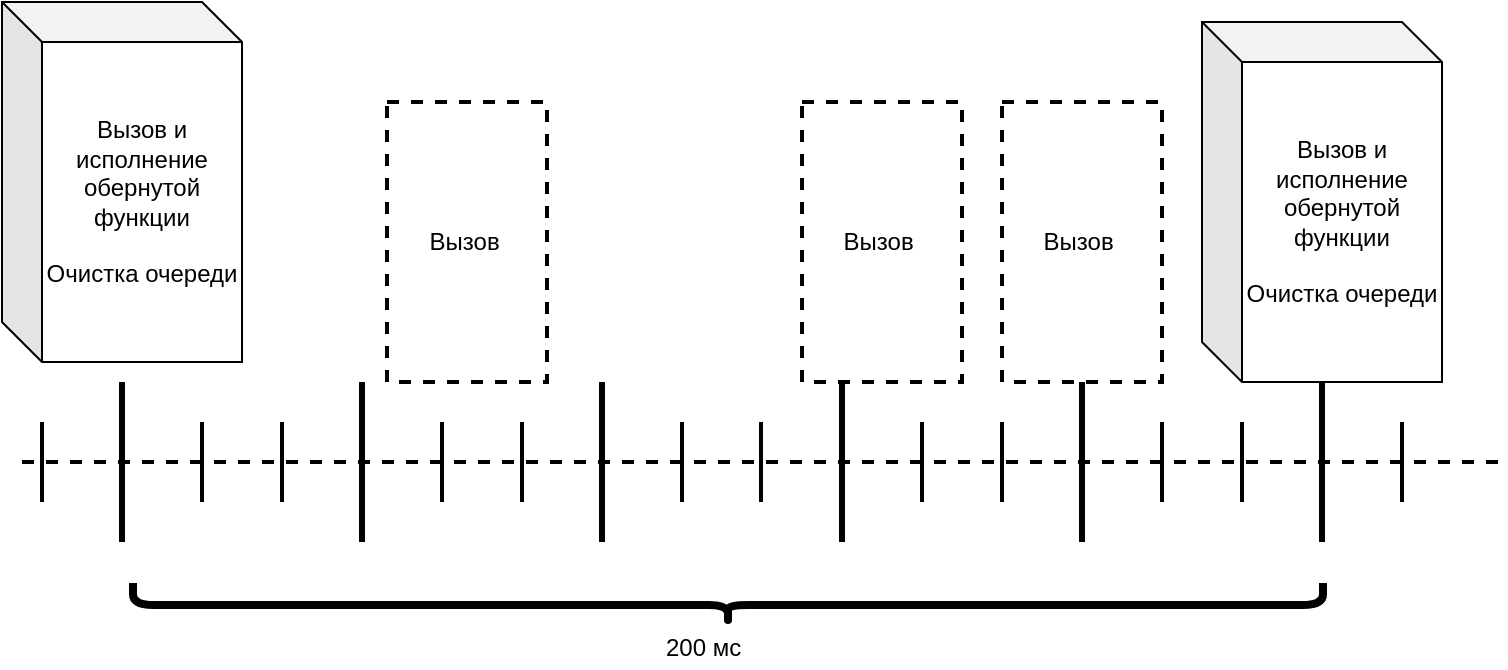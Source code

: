 <mxfile version="10.7.1" type="device"><diagram id="vzSekI6yQnqHCfxrjbd4" name="Page-1"><mxGraphModel dx="1394" dy="747" grid="1" gridSize="10" guides="1" tooltips="1" connect="1" arrows="1" fold="1" page="1" pageScale="1" pageWidth="827" pageHeight="1169" math="0" shadow="0"><root><mxCell id="0"/><mxCell id="1" parent="0"/><mxCell id="IEjyLDN06uqT03dMmVf8-2" value="" style="endArrow=none;dashed=1;html=1;strokeWidth=2;" edge="1" parent="1"><mxGeometry width="50" height="50" relative="1" as="geometry"><mxPoint x="30" y="260" as="sourcePoint"/><mxPoint x="770" y="260" as="targetPoint"/></mxGeometry></mxCell><mxCell id="IEjyLDN06uqT03dMmVf8-5" value="" style="endArrow=none;html=1;strokeWidth=3;" edge="1" parent="1"><mxGeometry width="50" height="50" relative="1" as="geometry"><mxPoint x="80" y="220" as="sourcePoint"/><mxPoint x="80" y="300" as="targetPoint"/></mxGeometry></mxCell><mxCell id="IEjyLDN06uqT03dMmVf8-7" value="" style="endArrow=none;html=1;strokeWidth=3;" edge="1" parent="1"><mxGeometry width="50" height="50" relative="1" as="geometry"><mxPoint x="200" y="220" as="sourcePoint"/><mxPoint x="200" y="300" as="targetPoint"/></mxGeometry></mxCell><mxCell id="IEjyLDN06uqT03dMmVf8-8" value="" style="endArrow=none;html=1;strokeWidth=3;" edge="1" parent="1"><mxGeometry width="50" height="50" relative="1" as="geometry"><mxPoint x="320" y="220" as="sourcePoint"/><mxPoint x="320" y="300" as="targetPoint"/></mxGeometry></mxCell><mxCell id="IEjyLDN06uqT03dMmVf8-9" value="" style="endArrow=none;html=1;strokeWidth=3;" edge="1" parent="1"><mxGeometry width="50" height="50" relative="1" as="geometry"><mxPoint x="440" y="220" as="sourcePoint"/><mxPoint x="440" y="300" as="targetPoint"/></mxGeometry></mxCell><mxCell id="IEjyLDN06uqT03dMmVf8-10" value="" style="endArrow=none;html=1;strokeWidth=3;" edge="1" parent="1"><mxGeometry width="50" height="50" relative="1" as="geometry"><mxPoint x="560" y="220" as="sourcePoint"/><mxPoint x="560" y="300" as="targetPoint"/></mxGeometry></mxCell><mxCell id="IEjyLDN06uqT03dMmVf8-11" value="" style="endArrow=none;html=1;strokeWidth=3;" edge="1" parent="1"><mxGeometry width="50" height="50" relative="1" as="geometry"><mxPoint x="680" y="220" as="sourcePoint"/><mxPoint x="680" y="300" as="targetPoint"/></mxGeometry></mxCell><mxCell id="IEjyLDN06uqT03dMmVf8-13" value="Вызов и исполнение&lt;br&gt;обернутой функции&lt;br&gt;&lt;br&gt;Очистка очереди&lt;br&gt;" style="shape=cube;whiteSpace=wrap;html=1;boundedLbl=1;backgroundOutline=1;darkOpacity=0.05;darkOpacity2=0.1;" vertex="1" parent="1"><mxGeometry x="20" y="30" width="120" height="180" as="geometry"/></mxCell><mxCell id="IEjyLDN06uqT03dMmVf8-14" value="" style="shape=curlyBracket;whiteSpace=wrap;html=1;rounded=1;rotation=-90;strokeWidth=4;size=0.45;" vertex="1" parent="1"><mxGeometry x="373" y="33" width="20" height="595" as="geometry"/></mxCell><mxCell id="IEjyLDN06uqT03dMmVf8-15" value="Вызов&amp;nbsp;" style="rounded=0;whiteSpace=wrap;html=1;strokeWidth=2;dashed=1;" vertex="1" parent="1"><mxGeometry x="212.5" y="80" width="80" height="140" as="geometry"/></mxCell><mxCell id="IEjyLDN06uqT03dMmVf8-16" value="Вызов&amp;nbsp;" style="rounded=0;whiteSpace=wrap;html=1;strokeWidth=2;dashed=1;" vertex="1" parent="1"><mxGeometry x="420" y="80" width="80" height="140" as="geometry"/></mxCell><mxCell id="IEjyLDN06uqT03dMmVf8-17" value="Вызов и исполнение&lt;br&gt;обернутой функции&lt;br&gt;&lt;br&gt;Очистка очереди&lt;br&gt;" style="shape=cube;whiteSpace=wrap;html=1;boundedLbl=1;backgroundOutline=1;darkOpacity=0.05;darkOpacity2=0.1;" vertex="1" parent="1"><mxGeometry x="620" y="40" width="120" height="180" as="geometry"/></mxCell><mxCell id="IEjyLDN06uqT03dMmVf8-18" value="Вызов&amp;nbsp;" style="rounded=0;whiteSpace=wrap;html=1;strokeWidth=2;dashed=1;" vertex="1" parent="1"><mxGeometry x="520" y="80" width="80" height="140" as="geometry"/></mxCell><mxCell id="IEjyLDN06uqT03dMmVf8-19" value="200 мс" style="text;html=1;resizable=0;points=[];autosize=1;align=left;verticalAlign=top;spacingTop=-4;" vertex="1" parent="1"><mxGeometry x="350" y="343" width="50" height="20" as="geometry"/></mxCell><mxCell id="IEjyLDN06uqT03dMmVf8-20" value="" style="endArrow=none;html=1;strokeWidth=2;" edge="1" parent="1"><mxGeometry width="50" height="50" relative="1" as="geometry"><mxPoint x="120" y="240" as="sourcePoint"/><mxPoint x="120" y="280" as="targetPoint"/></mxGeometry></mxCell><mxCell id="IEjyLDN06uqT03dMmVf8-24" value="" style="endArrow=none;html=1;strokeWidth=2;" edge="1" parent="1"><mxGeometry width="50" height="50" relative="1" as="geometry"><mxPoint x="160" y="240" as="sourcePoint"/><mxPoint x="160" y="280" as="targetPoint"/></mxGeometry></mxCell><mxCell id="IEjyLDN06uqT03dMmVf8-25" value="" style="endArrow=none;html=1;strokeWidth=2;" edge="1" parent="1"><mxGeometry width="50" height="50" relative="1" as="geometry"><mxPoint x="240" y="240" as="sourcePoint"/><mxPoint x="240" y="280" as="targetPoint"/></mxGeometry></mxCell><mxCell id="IEjyLDN06uqT03dMmVf8-26" value="" style="endArrow=none;html=1;strokeWidth=2;" edge="1" parent="1"><mxGeometry width="50" height="50" relative="1" as="geometry"><mxPoint x="280" y="240" as="sourcePoint"/><mxPoint x="280" y="280" as="targetPoint"/></mxGeometry></mxCell><mxCell id="IEjyLDN06uqT03dMmVf8-27" value="" style="endArrow=none;html=1;strokeWidth=2;" edge="1" parent="1"><mxGeometry width="50" height="50" relative="1" as="geometry"><mxPoint x="360" y="240" as="sourcePoint"/><mxPoint x="360" y="280" as="targetPoint"/></mxGeometry></mxCell><mxCell id="IEjyLDN06uqT03dMmVf8-28" value="" style="endArrow=none;html=1;strokeWidth=2;" edge="1" parent="1"><mxGeometry width="50" height="50" relative="1" as="geometry"><mxPoint x="399.5" y="240" as="sourcePoint"/><mxPoint x="399.5" y="280" as="targetPoint"/></mxGeometry></mxCell><mxCell id="IEjyLDN06uqT03dMmVf8-29" value="" style="endArrow=none;html=1;strokeWidth=2;" edge="1" parent="1"><mxGeometry width="50" height="50" relative="1" as="geometry"><mxPoint x="480" y="240" as="sourcePoint"/><mxPoint x="480" y="280" as="targetPoint"/></mxGeometry></mxCell><mxCell id="IEjyLDN06uqT03dMmVf8-32" value="" style="endArrow=none;html=1;strokeWidth=2;" edge="1" parent="1"><mxGeometry width="50" height="50" relative="1" as="geometry"><mxPoint x="520" y="240" as="sourcePoint"/><mxPoint x="520" y="280" as="targetPoint"/></mxGeometry></mxCell><mxCell id="IEjyLDN06uqT03dMmVf8-33" value="" style="endArrow=none;html=1;strokeWidth=2;" edge="1" parent="1"><mxGeometry width="50" height="50" relative="1" as="geometry"><mxPoint x="600" y="240" as="sourcePoint"/><mxPoint x="600" y="280" as="targetPoint"/></mxGeometry></mxCell><mxCell id="IEjyLDN06uqT03dMmVf8-34" value="" style="endArrow=none;html=1;strokeWidth=2;" edge="1" parent="1"><mxGeometry width="50" height="50" relative="1" as="geometry"><mxPoint x="640" y="240" as="sourcePoint"/><mxPoint x="640" y="280" as="targetPoint"/></mxGeometry></mxCell><mxCell id="IEjyLDN06uqT03dMmVf8-35" value="" style="endArrow=none;html=1;strokeWidth=2;" edge="1" parent="1"><mxGeometry width="50" height="50" relative="1" as="geometry"><mxPoint x="720" y="240" as="sourcePoint"/><mxPoint x="720" y="280" as="targetPoint"/></mxGeometry></mxCell><mxCell id="IEjyLDN06uqT03dMmVf8-36" value="" style="endArrow=none;html=1;strokeWidth=2;" edge="1" parent="1"><mxGeometry width="50" height="50" relative="1" as="geometry"><mxPoint x="40" y="240" as="sourcePoint"/><mxPoint x="40" y="280" as="targetPoint"/></mxGeometry></mxCell></root></mxGraphModel></diagram></mxfile>